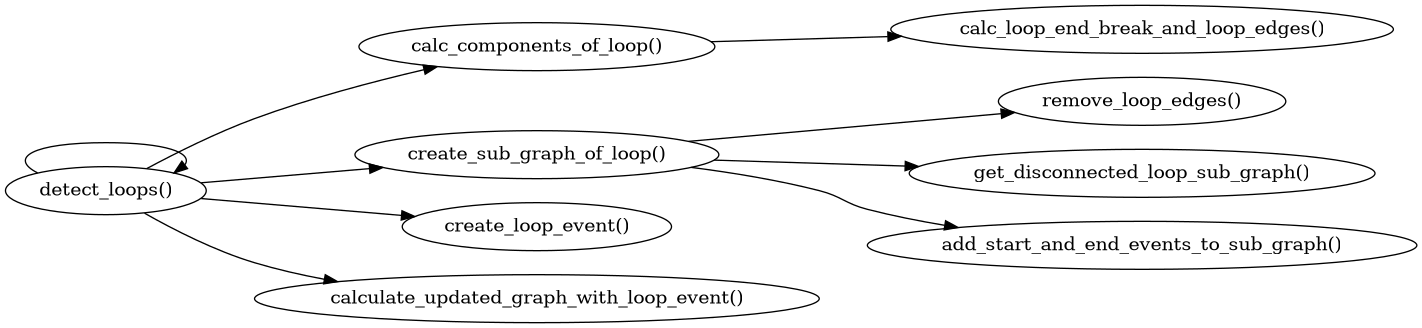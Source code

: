 @startuml
digraph G {
  rankdir=LR;
  node [style=rounded];
  detect_loops [label="detect_loops()"];
  calc_components_of_loop [label="calc_components_of_loop()"];
  calc_loop_end_break_and_loop_edges [label="calc_loop_end_break_and_loop_edges()"];
    detect_loops -> calc_components_of_loop;
    calc_components_of_loop -> calc_loop_end_break_and_loop_edges;
  create_sub_graph_of_loop [label="create_sub_graph_of_loop()"];
  remove_loop_edges [label="remove_loop_edges()"];
  get_disconnected_loop_sub_graph [label="get_disconnected_loop_sub_graph()"];
  add_start_and_end_events_to_sub_graph [label="add_start_and_end_events_to_sub_graph()"];
    detect_loops -> create_sub_graph_of_loop;
    create_sub_graph_of_loop -> remove_loop_edges;
    create_sub_graph_of_loop -> get_disconnected_loop_sub_graph;
    create_sub_graph_of_loop -> add_start_and_end_events_to_sub_graph;
  create_loop_event [label="create_loop_event()"];
  calculate_updated_graph_with_loop_event [label="calculate_updated_graph_with_loop_event()"];
    detect_loops -> create_loop_event;
    detect_loops -> calculate_updated_graph_with_loop_event;
    detect_loops -> detect_loops;
}
@enduml